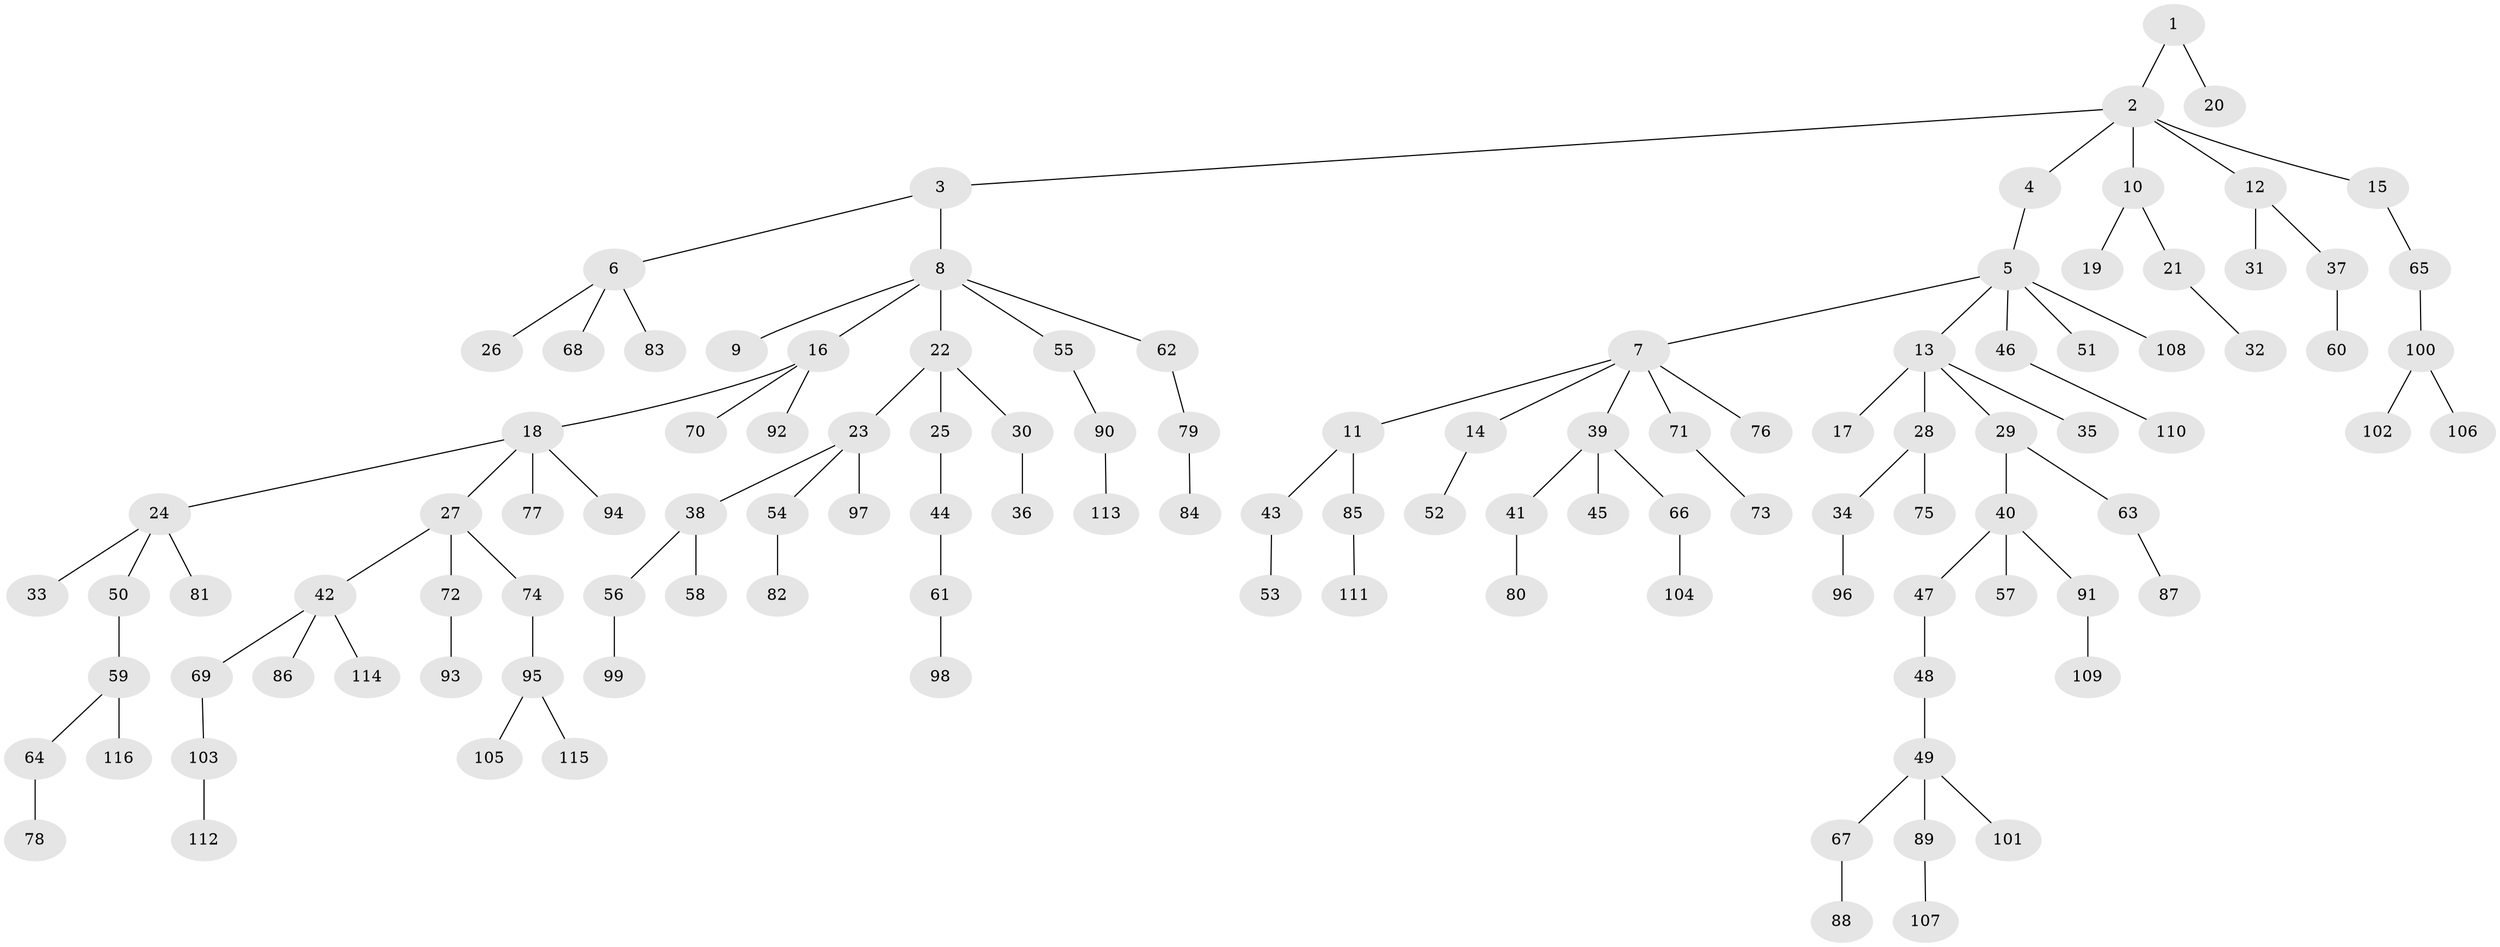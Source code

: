 // Generated by graph-tools (version 1.1) at 2025/02/03/09/25 03:02:28]
// undirected, 116 vertices, 115 edges
graph export_dot {
graph [start="1"]
  node [color=gray90,style=filled];
  1;
  2;
  3;
  4;
  5;
  6;
  7;
  8;
  9;
  10;
  11;
  12;
  13;
  14;
  15;
  16;
  17;
  18;
  19;
  20;
  21;
  22;
  23;
  24;
  25;
  26;
  27;
  28;
  29;
  30;
  31;
  32;
  33;
  34;
  35;
  36;
  37;
  38;
  39;
  40;
  41;
  42;
  43;
  44;
  45;
  46;
  47;
  48;
  49;
  50;
  51;
  52;
  53;
  54;
  55;
  56;
  57;
  58;
  59;
  60;
  61;
  62;
  63;
  64;
  65;
  66;
  67;
  68;
  69;
  70;
  71;
  72;
  73;
  74;
  75;
  76;
  77;
  78;
  79;
  80;
  81;
  82;
  83;
  84;
  85;
  86;
  87;
  88;
  89;
  90;
  91;
  92;
  93;
  94;
  95;
  96;
  97;
  98;
  99;
  100;
  101;
  102;
  103;
  104;
  105;
  106;
  107;
  108;
  109;
  110;
  111;
  112;
  113;
  114;
  115;
  116;
  1 -- 2;
  1 -- 20;
  2 -- 3;
  2 -- 4;
  2 -- 10;
  2 -- 12;
  2 -- 15;
  3 -- 6;
  3 -- 8;
  4 -- 5;
  5 -- 7;
  5 -- 13;
  5 -- 46;
  5 -- 51;
  5 -- 108;
  6 -- 26;
  6 -- 68;
  6 -- 83;
  7 -- 11;
  7 -- 14;
  7 -- 39;
  7 -- 71;
  7 -- 76;
  8 -- 9;
  8 -- 16;
  8 -- 22;
  8 -- 55;
  8 -- 62;
  10 -- 19;
  10 -- 21;
  11 -- 43;
  11 -- 85;
  12 -- 31;
  12 -- 37;
  13 -- 17;
  13 -- 28;
  13 -- 29;
  13 -- 35;
  14 -- 52;
  15 -- 65;
  16 -- 18;
  16 -- 70;
  16 -- 92;
  18 -- 24;
  18 -- 27;
  18 -- 77;
  18 -- 94;
  21 -- 32;
  22 -- 23;
  22 -- 25;
  22 -- 30;
  23 -- 38;
  23 -- 54;
  23 -- 97;
  24 -- 33;
  24 -- 50;
  24 -- 81;
  25 -- 44;
  27 -- 42;
  27 -- 72;
  27 -- 74;
  28 -- 34;
  28 -- 75;
  29 -- 40;
  29 -- 63;
  30 -- 36;
  34 -- 96;
  37 -- 60;
  38 -- 56;
  38 -- 58;
  39 -- 41;
  39 -- 45;
  39 -- 66;
  40 -- 47;
  40 -- 57;
  40 -- 91;
  41 -- 80;
  42 -- 69;
  42 -- 86;
  42 -- 114;
  43 -- 53;
  44 -- 61;
  46 -- 110;
  47 -- 48;
  48 -- 49;
  49 -- 67;
  49 -- 89;
  49 -- 101;
  50 -- 59;
  54 -- 82;
  55 -- 90;
  56 -- 99;
  59 -- 64;
  59 -- 116;
  61 -- 98;
  62 -- 79;
  63 -- 87;
  64 -- 78;
  65 -- 100;
  66 -- 104;
  67 -- 88;
  69 -- 103;
  71 -- 73;
  72 -- 93;
  74 -- 95;
  79 -- 84;
  85 -- 111;
  89 -- 107;
  90 -- 113;
  91 -- 109;
  95 -- 105;
  95 -- 115;
  100 -- 102;
  100 -- 106;
  103 -- 112;
}
